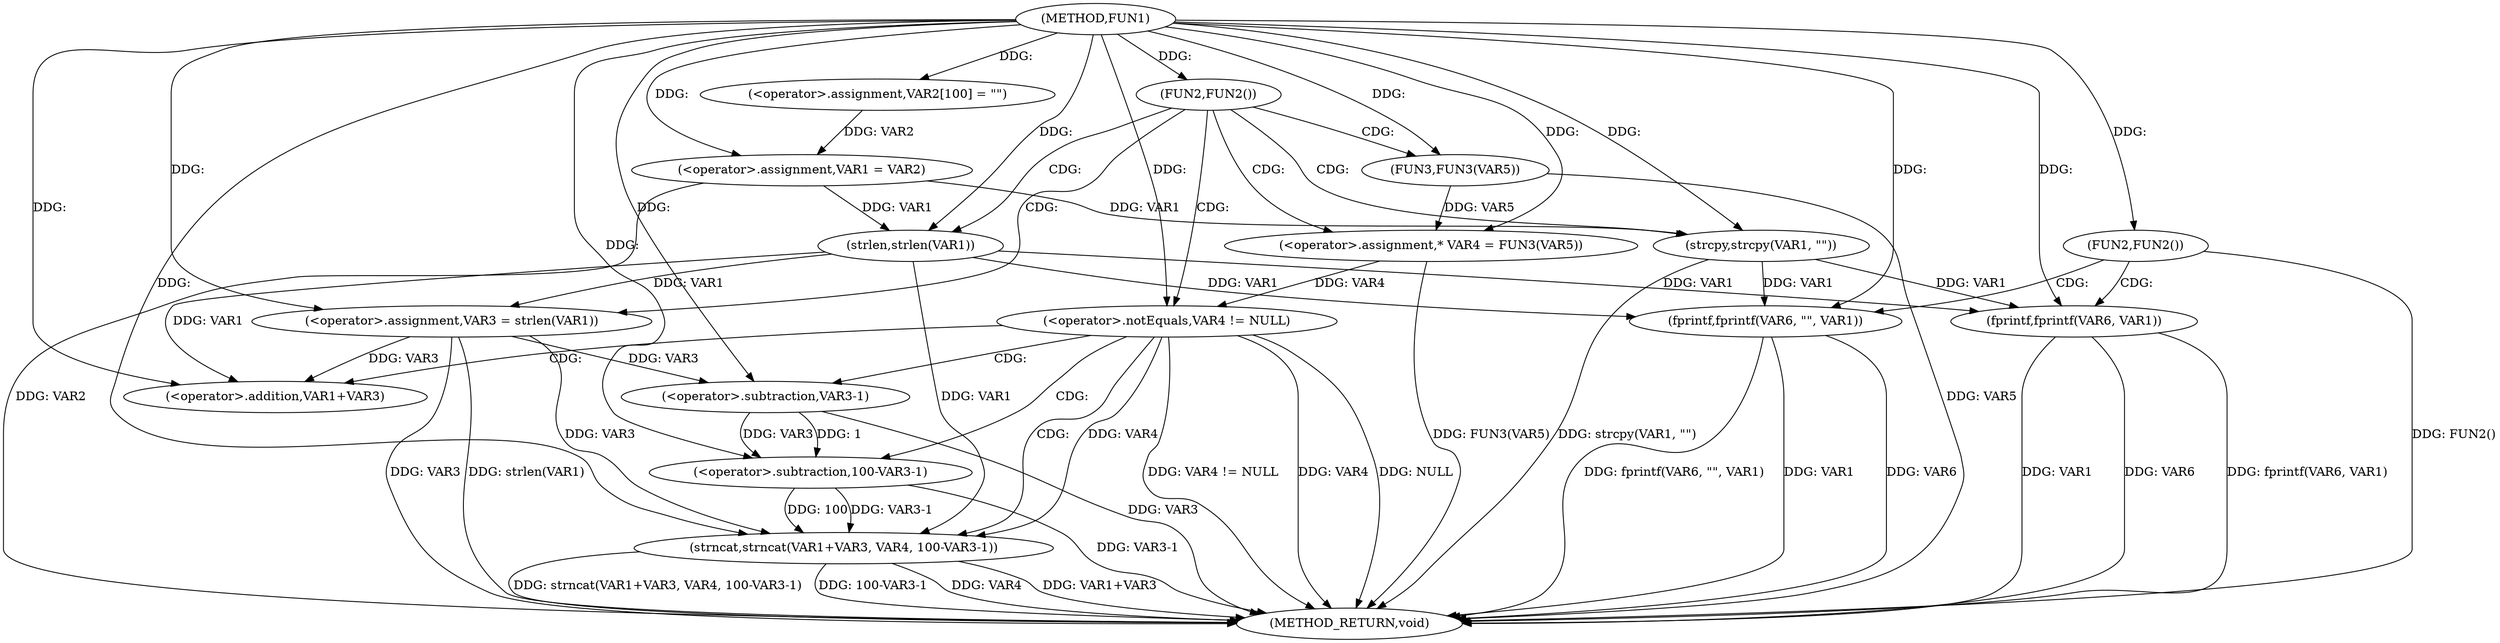 digraph FUN1 {  
"1000100" [label = "(METHOD,FUN1)" ]
"1000156" [label = "(METHOD_RETURN,void)" ]
"1000104" [label = "(<operator>.assignment,VAR2[100] = \"\")" ]
"1000107" [label = "(<operator>.assignment,VAR1 = VAR2)" ]
"1000111" [label = "(FUN2,FUN2())" ]
"1000115" [label = "(<operator>.assignment,VAR3 = strlen(VAR1))" ]
"1000117" [label = "(strlen,strlen(VAR1))" ]
"1000120" [label = "(<operator>.assignment,* VAR4 = FUN3(VAR5))" ]
"1000122" [label = "(FUN3,FUN3(VAR5))" ]
"1000125" [label = "(<operator>.notEquals,VAR4 != NULL)" ]
"1000129" [label = "(strncat,strncat(VAR1+VAR3, VAR4, 100-VAR3-1))" ]
"1000130" [label = "(<operator>.addition,VAR1+VAR3)" ]
"1000134" [label = "(<operator>.subtraction,100-VAR3-1)" ]
"1000136" [label = "(<operator>.subtraction,VAR3-1)" ]
"1000141" [label = "(strcpy,strcpy(VAR1, \"\"))" ]
"1000145" [label = "(FUN2,FUN2())" ]
"1000147" [label = "(fprintf,fprintf(VAR6, VAR1))" ]
"1000152" [label = "(fprintf,fprintf(VAR6, \"\", VAR1))" ]
  "1000115" -> "1000156"  [ label = "DDG: strlen(VAR1)"] 
  "1000125" -> "1000156"  [ label = "DDG: VAR4 != NULL"] 
  "1000152" -> "1000156"  [ label = "DDG: fprintf(VAR6, \"\", VAR1)"] 
  "1000129" -> "1000156"  [ label = "DDG: VAR4"] 
  "1000129" -> "1000156"  [ label = "DDG: VAR1+VAR3"] 
  "1000125" -> "1000156"  [ label = "DDG: VAR4"] 
  "1000122" -> "1000156"  [ label = "DDG: VAR5"] 
  "1000141" -> "1000156"  [ label = "DDG: strcpy(VAR1, \"\")"] 
  "1000129" -> "1000156"  [ label = "DDG: strncat(VAR1+VAR3, VAR4, 100-VAR3-1)"] 
  "1000152" -> "1000156"  [ label = "DDG: VAR1"] 
  "1000129" -> "1000156"  [ label = "DDG: 100-VAR3-1"] 
  "1000147" -> "1000156"  [ label = "DDG: VAR1"] 
  "1000147" -> "1000156"  [ label = "DDG: VAR6"] 
  "1000125" -> "1000156"  [ label = "DDG: NULL"] 
  "1000152" -> "1000156"  [ label = "DDG: VAR6"] 
  "1000134" -> "1000156"  [ label = "DDG: VAR3-1"] 
  "1000120" -> "1000156"  [ label = "DDG: FUN3(VAR5)"] 
  "1000145" -> "1000156"  [ label = "DDG: FUN2()"] 
  "1000147" -> "1000156"  [ label = "DDG: fprintf(VAR6, VAR1)"] 
  "1000115" -> "1000156"  [ label = "DDG: VAR3"] 
  "1000136" -> "1000156"  [ label = "DDG: VAR3"] 
  "1000107" -> "1000156"  [ label = "DDG: VAR2"] 
  "1000100" -> "1000104"  [ label = "DDG: "] 
  "1000104" -> "1000107"  [ label = "DDG: VAR2"] 
  "1000100" -> "1000107"  [ label = "DDG: "] 
  "1000100" -> "1000111"  [ label = "DDG: "] 
  "1000117" -> "1000115"  [ label = "DDG: VAR1"] 
  "1000100" -> "1000115"  [ label = "DDG: "] 
  "1000107" -> "1000117"  [ label = "DDG: VAR1"] 
  "1000100" -> "1000117"  [ label = "DDG: "] 
  "1000122" -> "1000120"  [ label = "DDG: VAR5"] 
  "1000100" -> "1000120"  [ label = "DDG: "] 
  "1000100" -> "1000122"  [ label = "DDG: "] 
  "1000120" -> "1000125"  [ label = "DDG: VAR4"] 
  "1000100" -> "1000125"  [ label = "DDG: "] 
  "1000117" -> "1000129"  [ label = "DDG: VAR1"] 
  "1000100" -> "1000129"  [ label = "DDG: "] 
  "1000115" -> "1000129"  [ label = "DDG: VAR3"] 
  "1000117" -> "1000130"  [ label = "DDG: VAR1"] 
  "1000100" -> "1000130"  [ label = "DDG: "] 
  "1000115" -> "1000130"  [ label = "DDG: VAR3"] 
  "1000125" -> "1000129"  [ label = "DDG: VAR4"] 
  "1000134" -> "1000129"  [ label = "DDG: 100"] 
  "1000134" -> "1000129"  [ label = "DDG: VAR3-1"] 
  "1000100" -> "1000134"  [ label = "DDG: "] 
  "1000136" -> "1000134"  [ label = "DDG: VAR3"] 
  "1000136" -> "1000134"  [ label = "DDG: 1"] 
  "1000100" -> "1000136"  [ label = "DDG: "] 
  "1000115" -> "1000136"  [ label = "DDG: VAR3"] 
  "1000107" -> "1000141"  [ label = "DDG: VAR1"] 
  "1000100" -> "1000141"  [ label = "DDG: "] 
  "1000100" -> "1000145"  [ label = "DDG: "] 
  "1000100" -> "1000147"  [ label = "DDG: "] 
  "1000141" -> "1000147"  [ label = "DDG: VAR1"] 
  "1000117" -> "1000147"  [ label = "DDG: VAR1"] 
  "1000100" -> "1000152"  [ label = "DDG: "] 
  "1000141" -> "1000152"  [ label = "DDG: VAR1"] 
  "1000117" -> "1000152"  [ label = "DDG: VAR1"] 
  "1000111" -> "1000125"  [ label = "CDG: "] 
  "1000111" -> "1000120"  [ label = "CDG: "] 
  "1000111" -> "1000117"  [ label = "CDG: "] 
  "1000111" -> "1000141"  [ label = "CDG: "] 
  "1000111" -> "1000115"  [ label = "CDG: "] 
  "1000111" -> "1000122"  [ label = "CDG: "] 
  "1000125" -> "1000129"  [ label = "CDG: "] 
  "1000125" -> "1000130"  [ label = "CDG: "] 
  "1000125" -> "1000136"  [ label = "CDG: "] 
  "1000125" -> "1000134"  [ label = "CDG: "] 
  "1000145" -> "1000147"  [ label = "CDG: "] 
  "1000145" -> "1000152"  [ label = "CDG: "] 
}

